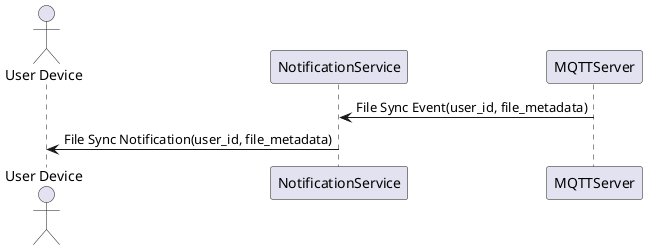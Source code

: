 @startuml
actor "User Device" as Device
participant NotificationService
participant MQTTServer

MQTTServer -> NotificationService: File Sync Event(user_id, file_metadata)
NotificationService -> Device: File Sync Notification(user_id, file_metadata)
@enduml
